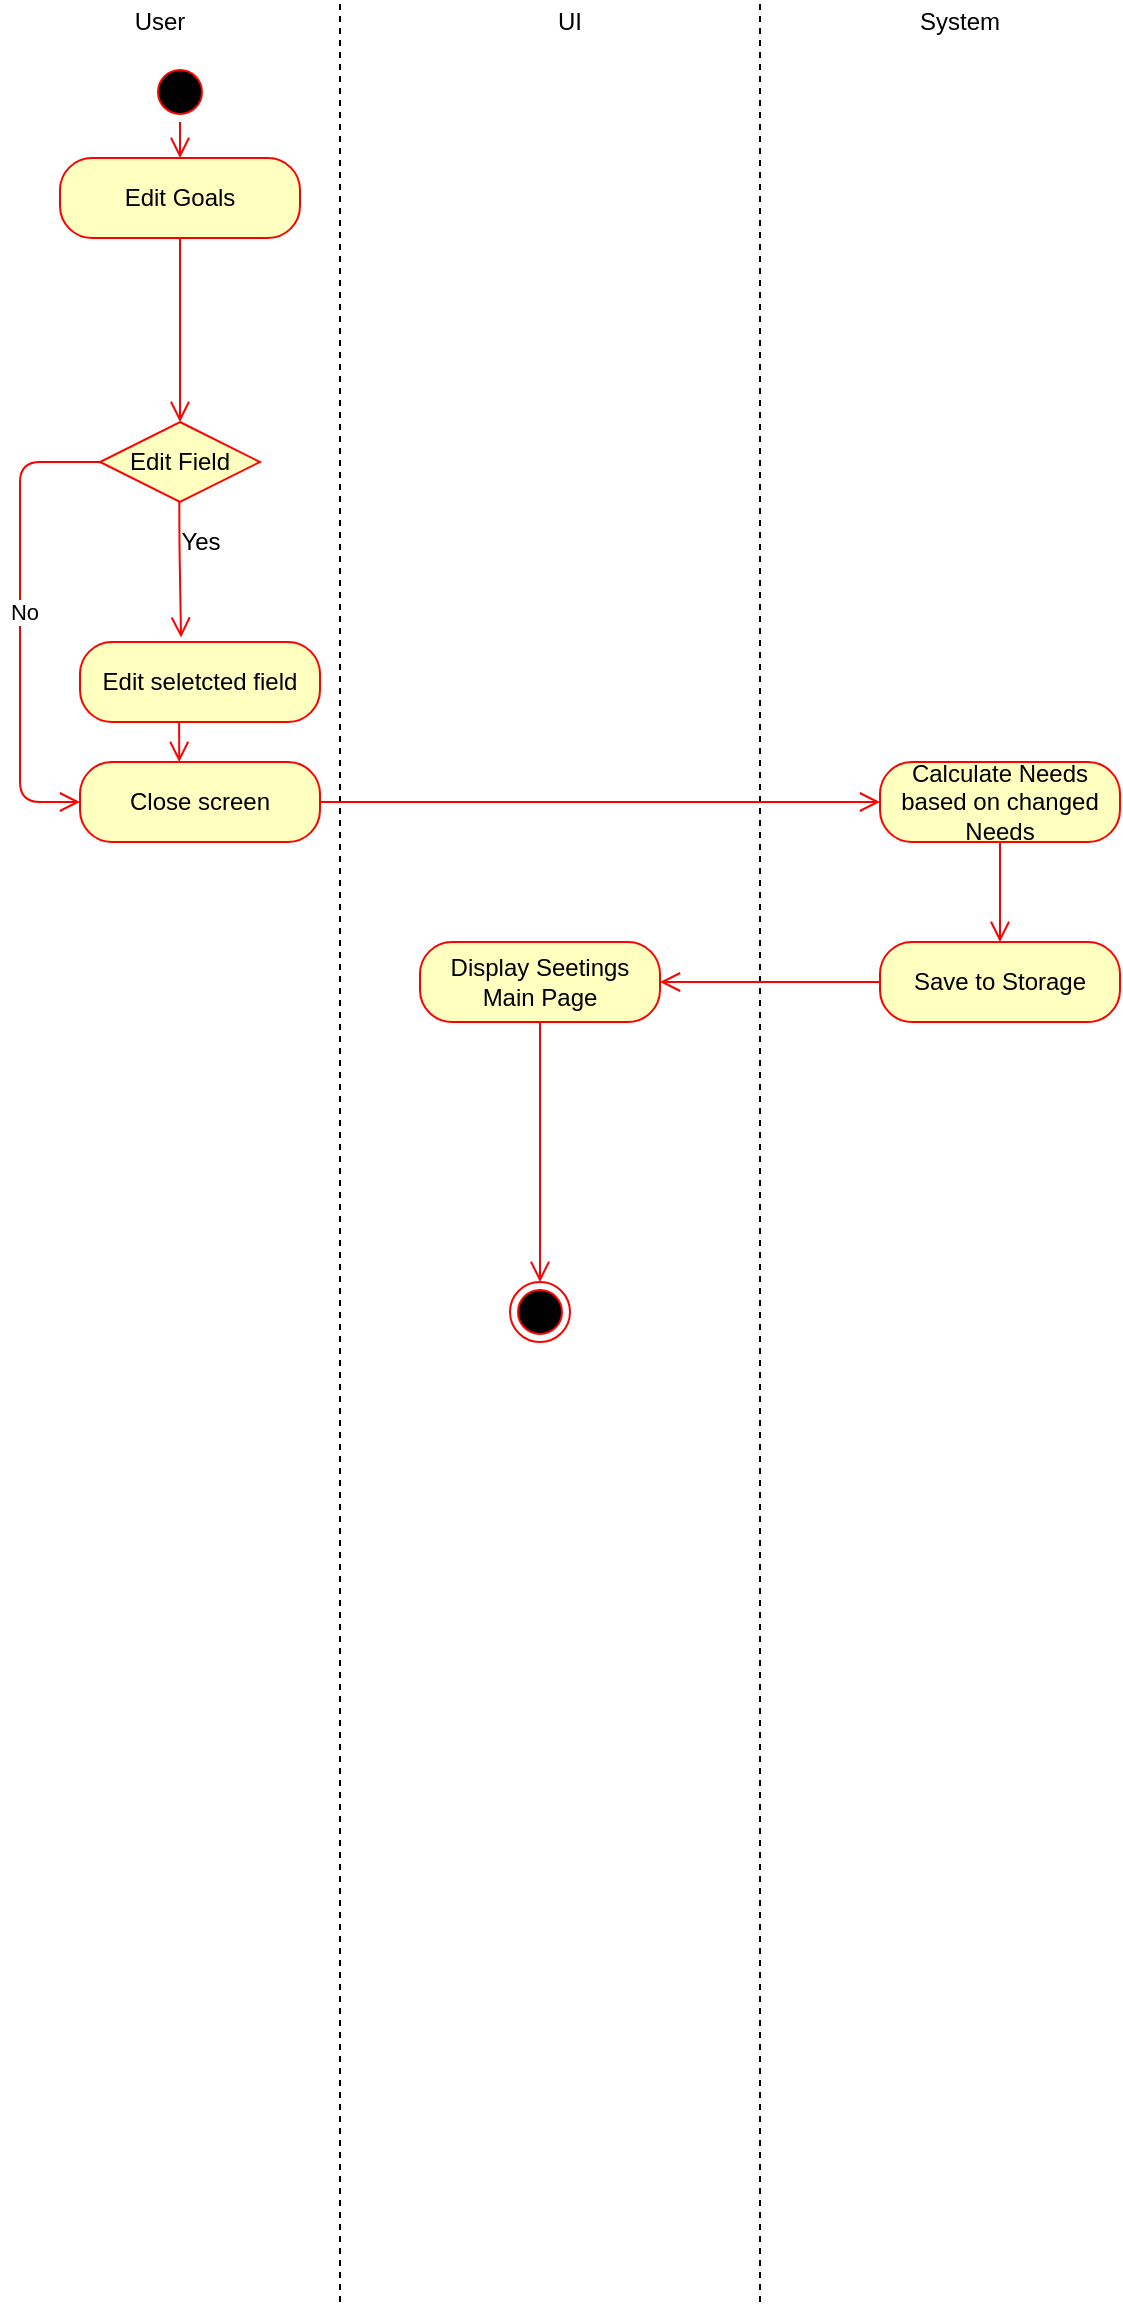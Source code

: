 <mxfile version="14.6.9" type="github">
  <diagram id="9LxXNfE6AS55K3hzmVKN" name="Page-1">
    <mxGraphModel dx="154" dy="526" grid="1" gridSize="10" guides="1" tooltips="1" connect="1" arrows="1" fold="1" page="1" pageScale="1" pageWidth="827" pageHeight="1169" math="0" shadow="0">
      <root>
        <mxCell id="0" />
        <mxCell id="1" parent="0" />
        <mxCell id="PFRiYje99SP-fdfWf0Iw-36" value="" style="ellipse;html=1;shape=startState;fillColor=#000000;strokeColor=#ff0000;" vertex="1" parent="1">
          <mxGeometry x="1005" y="40" width="30" height="30" as="geometry" />
        </mxCell>
        <mxCell id="PFRiYje99SP-fdfWf0Iw-37" value="" style="edgeStyle=orthogonalEdgeStyle;html=1;verticalAlign=bottom;endArrow=open;endSize=8;strokeColor=#ff0000;entryX=0.5;entryY=0;entryDx=0;entryDy=0;" edge="1" parent="1" target="PFRiYje99SP-fdfWf0Iw-38">
          <mxGeometry relative="1" as="geometry">
            <mxPoint x="1020" y="8" as="targetPoint" />
            <mxPoint x="1020" y="70" as="sourcePoint" />
          </mxGeometry>
        </mxCell>
        <mxCell id="PFRiYje99SP-fdfWf0Iw-38" value="Edit Goals" style="rounded=1;whiteSpace=wrap;html=1;arcSize=40;fontColor=#000000;fillColor=#ffffc0;strokeColor=#ff0000;" vertex="1" parent="1">
          <mxGeometry x="960" y="88" width="120" height="40" as="geometry" />
        </mxCell>
        <mxCell id="PFRiYje99SP-fdfWf0Iw-40" value="" style="ellipse;html=1;shape=endState;fillColor=#000000;strokeColor=#ff0000;" vertex="1" parent="1">
          <mxGeometry x="1185" y="650" width="30" height="30" as="geometry" />
        </mxCell>
        <mxCell id="PFRiYje99SP-fdfWf0Iw-41" value="Edit Field" style="rhombus;whiteSpace=wrap;html=1;fillColor=#ffffc0;strokeColor=#ff0000;" vertex="1" parent="1">
          <mxGeometry x="980" y="220" width="80" height="40" as="geometry" />
        </mxCell>
        <mxCell id="PFRiYje99SP-fdfWf0Iw-65" value="" style="edgeStyle=orthogonalEdgeStyle;html=1;verticalAlign=bottom;endArrow=open;endSize=8;strokeColor=#ff0000;" edge="1" parent="1">
          <mxGeometry relative="1" as="geometry">
            <mxPoint x="1215" y="1140" as="targetPoint" />
            <mxPoint x="1215" y="1140" as="sourcePoint" />
          </mxGeometry>
        </mxCell>
        <mxCell id="PFRiYje99SP-fdfWf0Iw-66" value="" style="endArrow=none;dashed=1;html=1;" edge="1" parent="1">
          <mxGeometry width="50" height="50" relative="1" as="geometry">
            <mxPoint x="1100" y="1160" as="sourcePoint" />
            <mxPoint x="1100" y="10" as="targetPoint" />
          </mxGeometry>
        </mxCell>
        <mxCell id="PFRiYje99SP-fdfWf0Iw-67" value="" style="endArrow=none;dashed=1;html=1;" edge="1" parent="1">
          <mxGeometry width="50" height="50" relative="1" as="geometry">
            <mxPoint x="1310.0" y="1160" as="sourcePoint" />
            <mxPoint x="1310.0" y="10" as="targetPoint" />
          </mxGeometry>
        </mxCell>
        <mxCell id="PFRiYje99SP-fdfWf0Iw-68" value="User" style="text;html=1;strokeColor=none;fillColor=none;align=center;verticalAlign=middle;whiteSpace=wrap;rounded=0;" vertex="1" parent="1">
          <mxGeometry x="990" y="10" width="40" height="20" as="geometry" />
        </mxCell>
        <mxCell id="PFRiYje99SP-fdfWf0Iw-69" value="UI" style="text;html=1;strokeColor=none;fillColor=none;align=center;verticalAlign=middle;whiteSpace=wrap;rounded=0;" vertex="1" parent="1">
          <mxGeometry x="1195" y="10" width="40" height="20" as="geometry" />
        </mxCell>
        <mxCell id="PFRiYje99SP-fdfWf0Iw-70" value="System" style="text;html=1;strokeColor=none;fillColor=none;align=center;verticalAlign=middle;whiteSpace=wrap;rounded=0;" vertex="1" parent="1">
          <mxGeometry x="1390" y="10" width="40" height="20" as="geometry" />
        </mxCell>
        <mxCell id="PFRiYje99SP-fdfWf0Iw-82" value="" style="edgeStyle=orthogonalEdgeStyle;html=1;verticalAlign=bottom;endArrow=open;endSize=8;strokeColor=#ff0000;entryX=0.5;entryY=0;entryDx=0;entryDy=0;exitX=0.5;exitY=1;exitDx=0;exitDy=0;" edge="1" parent="1" source="PFRiYje99SP-fdfWf0Iw-38" target="PFRiYje99SP-fdfWf0Iw-41">
          <mxGeometry relative="1" as="geometry">
            <mxPoint x="1030" y="98" as="targetPoint" />
            <mxPoint x="1030" y="80" as="sourcePoint" />
          </mxGeometry>
        </mxCell>
        <mxCell id="PFRiYje99SP-fdfWf0Iw-83" value="" style="edgeStyle=orthogonalEdgeStyle;html=1;verticalAlign=bottom;endArrow=open;endSize=8;strokeColor=#ff0000;exitX=0.5;exitY=1;exitDx=0;exitDy=0;entryX=0.421;entryY=-0.055;entryDx=0;entryDy=0;entryPerimeter=0;" edge="1" parent="1" target="PFRiYje99SP-fdfWf0Iw-88">
          <mxGeometry relative="1" as="geometry">
            <mxPoint x="1020" y="320" as="targetPoint" />
            <mxPoint x="1019.66" y="260" as="sourcePoint" />
            <Array as="points">
              <mxPoint x="1020" y="280" />
              <mxPoint x="1020" y="280" />
            </Array>
          </mxGeometry>
        </mxCell>
        <mxCell id="PFRiYje99SP-fdfWf0Iw-84" value="Yes" style="text;html=1;align=center;verticalAlign=middle;resizable=0;points=[];autosize=1;strokeColor=none;" vertex="1" parent="1">
          <mxGeometry x="1010" y="270" width="40" height="20" as="geometry" />
        </mxCell>
        <mxCell id="PFRiYje99SP-fdfWf0Iw-85" value="Close screen" style="rounded=1;whiteSpace=wrap;html=1;arcSize=40;fontColor=#000000;fillColor=#ffffc0;strokeColor=#ff0000;" vertex="1" parent="1">
          <mxGeometry x="970" y="390" width="120" height="40" as="geometry" />
        </mxCell>
        <mxCell id="PFRiYje99SP-fdfWf0Iw-87" value="" style="edgeStyle=orthogonalEdgeStyle;html=1;verticalAlign=bottom;endArrow=open;endSize=8;strokeColor=#ff0000;exitX=0;exitY=0.5;exitDx=0;exitDy=0;entryX=0;entryY=0.5;entryDx=0;entryDy=0;" edge="1" parent="1" source="PFRiYje99SP-fdfWf0Iw-41" target="PFRiYje99SP-fdfWf0Iw-85">
          <mxGeometry relative="1" as="geometry">
            <mxPoint x="940" y="410" as="targetPoint" />
            <mxPoint x="970.0" y="230" as="sourcePoint" />
            <Array as="points">
              <mxPoint x="940" y="240" />
              <mxPoint x="940" y="410" />
            </Array>
          </mxGeometry>
        </mxCell>
        <mxCell id="PFRiYje99SP-fdfWf0Iw-90" value="No" style="edgeLabel;html=1;align=center;verticalAlign=middle;resizable=0;points=[];" vertex="1" connectable="0" parent="PFRiYje99SP-fdfWf0Iw-87">
          <mxGeometry x="-0.044" y="2" relative="1" as="geometry">
            <mxPoint as="offset" />
          </mxGeometry>
        </mxCell>
        <mxCell id="PFRiYje99SP-fdfWf0Iw-88" value="Edit seletcted field" style="rounded=1;whiteSpace=wrap;html=1;arcSize=40;fontColor=#000000;fillColor=#ffffc0;strokeColor=#ff0000;" vertex="1" parent="1">
          <mxGeometry x="970" y="330" width="120" height="40" as="geometry" />
        </mxCell>
        <mxCell id="PFRiYje99SP-fdfWf0Iw-91" value="" style="edgeStyle=orthogonalEdgeStyle;html=1;verticalAlign=bottom;endArrow=open;endSize=8;strokeColor=#ff0000;exitX=0.5;exitY=1;exitDx=0;exitDy=0;" edge="1" parent="1">
          <mxGeometry relative="1" as="geometry">
            <mxPoint x="1020" y="390" as="targetPoint" />
            <mxPoint x="1019.57" y="370" as="sourcePoint" />
            <Array as="points">
              <mxPoint x="1019.91" y="390" />
              <mxPoint x="1019.91" y="390" />
            </Array>
          </mxGeometry>
        </mxCell>
        <mxCell id="PFRiYje99SP-fdfWf0Iw-92" value="" style="edgeStyle=orthogonalEdgeStyle;html=1;verticalAlign=bottom;endArrow=open;endSize=8;strokeColor=#ff0000;exitX=1;exitY=0.5;exitDx=0;exitDy=0;" edge="1" parent="1" source="PFRiYje99SP-fdfWf0Iw-85">
          <mxGeometry relative="1" as="geometry">
            <mxPoint x="1370" y="410" as="targetPoint" />
            <mxPoint x="1234.31" y="360" as="sourcePoint" />
            <Array as="points">
              <mxPoint x="1234" y="410" />
            </Array>
          </mxGeometry>
        </mxCell>
        <mxCell id="PFRiYje99SP-fdfWf0Iw-93" value="Calculate Needs based on changed Needs" style="rounded=1;whiteSpace=wrap;html=1;arcSize=40;fontColor=#000000;fillColor=#ffffc0;strokeColor=#ff0000;" vertex="1" parent="1">
          <mxGeometry x="1370" y="390" width="120" height="40" as="geometry" />
        </mxCell>
        <mxCell id="PFRiYje99SP-fdfWf0Iw-94" value="" style="edgeStyle=orthogonalEdgeStyle;html=1;verticalAlign=bottom;endArrow=open;endSize=8;strokeColor=#ff0000;exitX=0.5;exitY=1;exitDx=0;exitDy=0;" edge="1" parent="1" source="PFRiYje99SP-fdfWf0Iw-93">
          <mxGeometry relative="1" as="geometry">
            <mxPoint x="1430" y="480" as="targetPoint" />
            <mxPoint x="1370" y="530.0" as="sourcePoint" />
            <Array as="points">
              <mxPoint x="1430" y="460" />
              <mxPoint x="1430" y="460" />
            </Array>
          </mxGeometry>
        </mxCell>
        <mxCell id="PFRiYje99SP-fdfWf0Iw-95" value="Save to Storage" style="rounded=1;whiteSpace=wrap;html=1;arcSize=40;fontColor=#000000;fillColor=#ffffc0;strokeColor=#ff0000;" vertex="1" parent="1">
          <mxGeometry x="1370" y="480" width="120" height="40" as="geometry" />
        </mxCell>
        <mxCell id="PFRiYje99SP-fdfWf0Iw-96" value="" style="edgeStyle=orthogonalEdgeStyle;html=1;verticalAlign=bottom;endArrow=open;endSize=8;strokeColor=#ff0000;exitX=0;exitY=0.5;exitDx=0;exitDy=0;" edge="1" parent="1" source="PFRiYje99SP-fdfWf0Iw-95">
          <mxGeometry relative="1" as="geometry">
            <mxPoint x="1260" y="500" as="targetPoint" />
            <mxPoint x="1440.0" y="440.0" as="sourcePoint" />
            <Array as="points">
              <mxPoint x="1260" y="500" />
              <mxPoint x="1260" y="500" />
            </Array>
          </mxGeometry>
        </mxCell>
        <mxCell id="PFRiYje99SP-fdfWf0Iw-97" value="Display Seetings Main Page" style="rounded=1;whiteSpace=wrap;html=1;arcSize=40;fontColor=#000000;fillColor=#ffffc0;strokeColor=#ff0000;" vertex="1" parent="1">
          <mxGeometry x="1140" y="480" width="120" height="40" as="geometry" />
        </mxCell>
        <mxCell id="PFRiYje99SP-fdfWf0Iw-98" value="" style="edgeStyle=orthogonalEdgeStyle;html=1;verticalAlign=bottom;endArrow=open;endSize=8;strokeColor=#ff0000;exitX=0.5;exitY=1;exitDx=0;exitDy=0;entryX=0.5;entryY=0;entryDx=0;entryDy=0;" edge="1" parent="1" source="PFRiYje99SP-fdfWf0Iw-97" target="PFRiYje99SP-fdfWf0Iw-40">
          <mxGeometry relative="1" as="geometry">
            <mxPoint x="1270.0" y="510" as="targetPoint" />
            <mxPoint x="1380.0" y="510" as="sourcePoint" />
            <Array as="points" />
          </mxGeometry>
        </mxCell>
      </root>
    </mxGraphModel>
  </diagram>
</mxfile>
